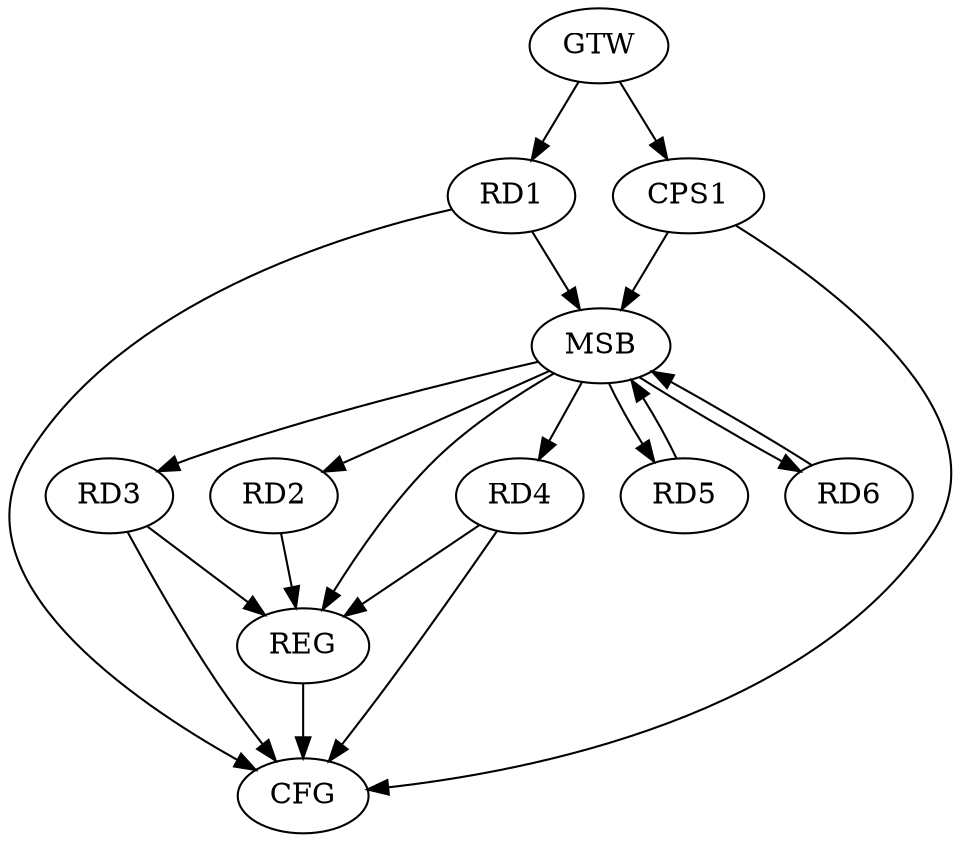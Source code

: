 strict digraph G {
  RD1 [ label="RD1" ];
  RD2 [ label="RD2" ];
  RD3 [ label="RD3" ];
  RD4 [ label="RD4" ];
  RD5 [ label="RD5" ];
  RD6 [ label="RD6" ];
  CPS1 [ label="CPS1" ];
  GTW [ label="GTW" ];
  REG [ label="REG" ];
  MSB [ label="MSB" ];
  CFG [ label="CFG" ];
  GTW -> RD1;
  GTW -> CPS1;
  RD2 -> REG;
  RD3 -> REG;
  RD4 -> REG;
  RD1 -> MSB;
  MSB -> RD5;
  MSB -> RD6;
  MSB -> REG;
  RD5 -> MSB;
  RD6 -> MSB;
  CPS1 -> MSB;
  MSB -> RD2;
  MSB -> RD3;
  MSB -> RD4;
  RD4 -> CFG;
  RD3 -> CFG;
  RD1 -> CFG;
  CPS1 -> CFG;
  REG -> CFG;
}
